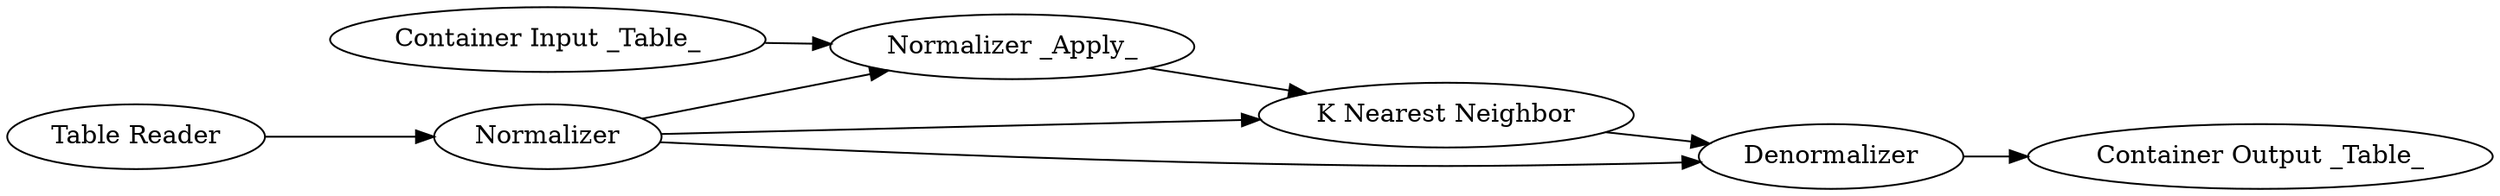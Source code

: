 digraph {
	5 [label="K Nearest Neighbor"]
	8 [label="Table Reader"]
	11 [label=Normalizer]
	12 [label="Normalizer _Apply_"]
	13 [label="Container Input _Table_"]
	15 [label="Container Output _Table_"]
	16 [label=Denormalizer]
	5 -> 16
	8 -> 11
	11 -> 12
	11 -> 16
	11 -> 5
	12 -> 5
	13 -> 12
	16 -> 15
	rankdir=LR
}
